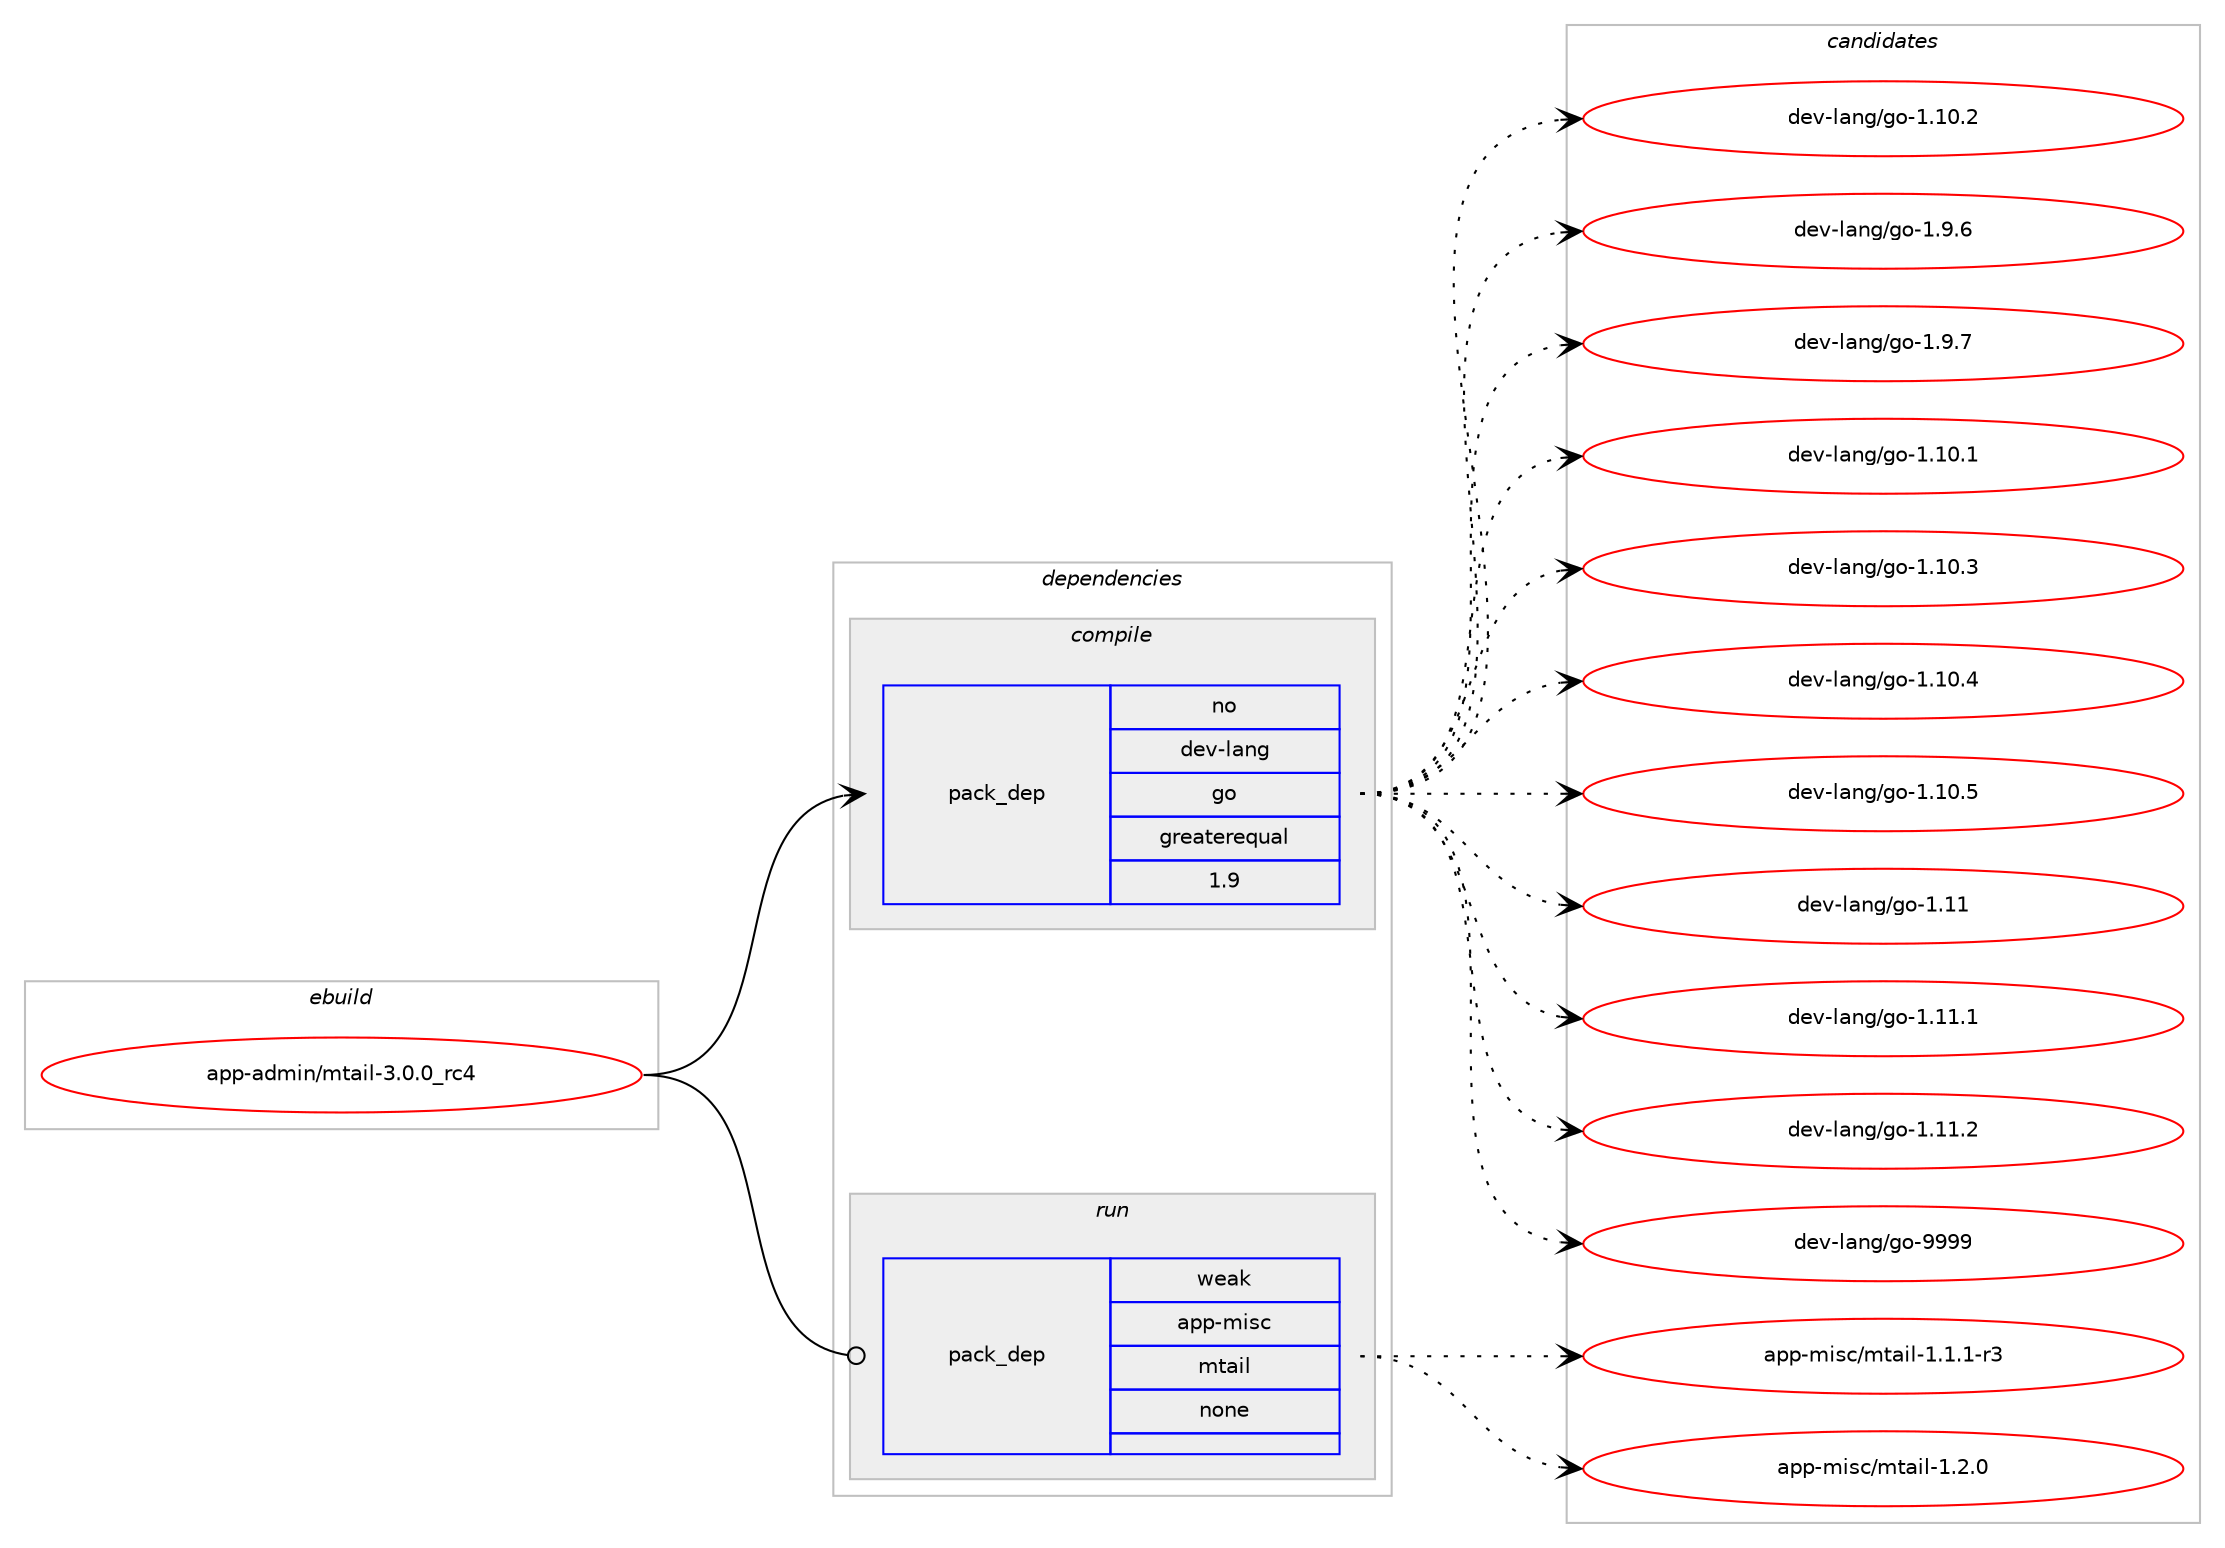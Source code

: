 digraph prolog {

# *************
# Graph options
# *************

newrank=true;
concentrate=true;
compound=true;
graph [rankdir=LR,fontname=Helvetica,fontsize=10,ranksep=1.5];#, ranksep=2.5, nodesep=0.2];
edge  [arrowhead=vee];
node  [fontname=Helvetica,fontsize=10];

# **********
# The ebuild
# **********

subgraph cluster_leftcol {
color=gray;
rank=same;
label=<<i>ebuild</i>>;
id [label="app-admin/mtail-3.0.0_rc4", color=red, width=4, href="../app-admin/mtail-3.0.0_rc4.svg"];
}

# ****************
# The dependencies
# ****************

subgraph cluster_midcol {
color=gray;
label=<<i>dependencies</i>>;
subgraph cluster_compile {
fillcolor="#eeeeee";
style=filled;
label=<<i>compile</i>>;
subgraph pack693 {
dependency879 [label=<<TABLE BORDER="0" CELLBORDER="1" CELLSPACING="0" CELLPADDING="4" WIDTH="220"><TR><TD ROWSPAN="6" CELLPADDING="30">pack_dep</TD></TR><TR><TD WIDTH="110">no</TD></TR><TR><TD>dev-lang</TD></TR><TR><TD>go</TD></TR><TR><TD>greaterequal</TD></TR><TR><TD>1.9</TD></TR></TABLE>>, shape=none, color=blue];
}
id:e -> dependency879:w [weight=20,style="solid",arrowhead="vee"];
}
subgraph cluster_compileandrun {
fillcolor="#eeeeee";
style=filled;
label=<<i>compile and run</i>>;
}
subgraph cluster_run {
fillcolor="#eeeeee";
style=filled;
label=<<i>run</i>>;
subgraph pack694 {
dependency880 [label=<<TABLE BORDER="0" CELLBORDER="1" CELLSPACING="0" CELLPADDING="4" WIDTH="220"><TR><TD ROWSPAN="6" CELLPADDING="30">pack_dep</TD></TR><TR><TD WIDTH="110">weak</TD></TR><TR><TD>app-misc</TD></TR><TR><TD>mtail</TD></TR><TR><TD>none</TD></TR><TR><TD></TD></TR></TABLE>>, shape=none, color=blue];
}
id:e -> dependency880:w [weight=20,style="solid",arrowhead="odot"];
}
}

# **************
# The candidates
# **************

subgraph cluster_choices {
rank=same;
color=gray;
label=<<i>candidates</i>>;

subgraph choice693 {
color=black;
nodesep=1;
choice10010111845108971101034710311145494649484650 [label="dev-lang/go-1.10.2", color=red, width=4,href="../dev-lang/go-1.10.2.svg"];
choice100101118451089711010347103111454946574654 [label="dev-lang/go-1.9.6", color=red, width=4,href="../dev-lang/go-1.9.6.svg"];
choice100101118451089711010347103111454946574655 [label="dev-lang/go-1.9.7", color=red, width=4,href="../dev-lang/go-1.9.7.svg"];
choice10010111845108971101034710311145494649484649 [label="dev-lang/go-1.10.1", color=red, width=4,href="../dev-lang/go-1.10.1.svg"];
choice10010111845108971101034710311145494649484651 [label="dev-lang/go-1.10.3", color=red, width=4,href="../dev-lang/go-1.10.3.svg"];
choice10010111845108971101034710311145494649484652 [label="dev-lang/go-1.10.4", color=red, width=4,href="../dev-lang/go-1.10.4.svg"];
choice10010111845108971101034710311145494649484653 [label="dev-lang/go-1.10.5", color=red, width=4,href="../dev-lang/go-1.10.5.svg"];
choice1001011184510897110103471031114549464949 [label="dev-lang/go-1.11", color=red, width=4,href="../dev-lang/go-1.11.svg"];
choice10010111845108971101034710311145494649494649 [label="dev-lang/go-1.11.1", color=red, width=4,href="../dev-lang/go-1.11.1.svg"];
choice10010111845108971101034710311145494649494650 [label="dev-lang/go-1.11.2", color=red, width=4,href="../dev-lang/go-1.11.2.svg"];
choice1001011184510897110103471031114557575757 [label="dev-lang/go-9999", color=red, width=4,href="../dev-lang/go-9999.svg"];
dependency879:e -> choice10010111845108971101034710311145494649484650:w [style=dotted,weight="100"];
dependency879:e -> choice100101118451089711010347103111454946574654:w [style=dotted,weight="100"];
dependency879:e -> choice100101118451089711010347103111454946574655:w [style=dotted,weight="100"];
dependency879:e -> choice10010111845108971101034710311145494649484649:w [style=dotted,weight="100"];
dependency879:e -> choice10010111845108971101034710311145494649484651:w [style=dotted,weight="100"];
dependency879:e -> choice10010111845108971101034710311145494649484652:w [style=dotted,weight="100"];
dependency879:e -> choice10010111845108971101034710311145494649484653:w [style=dotted,weight="100"];
dependency879:e -> choice1001011184510897110103471031114549464949:w [style=dotted,weight="100"];
dependency879:e -> choice10010111845108971101034710311145494649494649:w [style=dotted,weight="100"];
dependency879:e -> choice10010111845108971101034710311145494649494650:w [style=dotted,weight="100"];
dependency879:e -> choice1001011184510897110103471031114557575757:w [style=dotted,weight="100"];
}
subgraph choice694 {
color=black;
nodesep=1;
choice97112112451091051159947109116971051084549464946494511451 [label="app-misc/mtail-1.1.1-r3", color=red, width=4,href="../app-misc/mtail-1.1.1-r3.svg"];
choice9711211245109105115994710911697105108454946504648 [label="app-misc/mtail-1.2.0", color=red, width=4,href="../app-misc/mtail-1.2.0.svg"];
dependency880:e -> choice97112112451091051159947109116971051084549464946494511451:w [style=dotted,weight="100"];
dependency880:e -> choice9711211245109105115994710911697105108454946504648:w [style=dotted,weight="100"];
}
}

}
